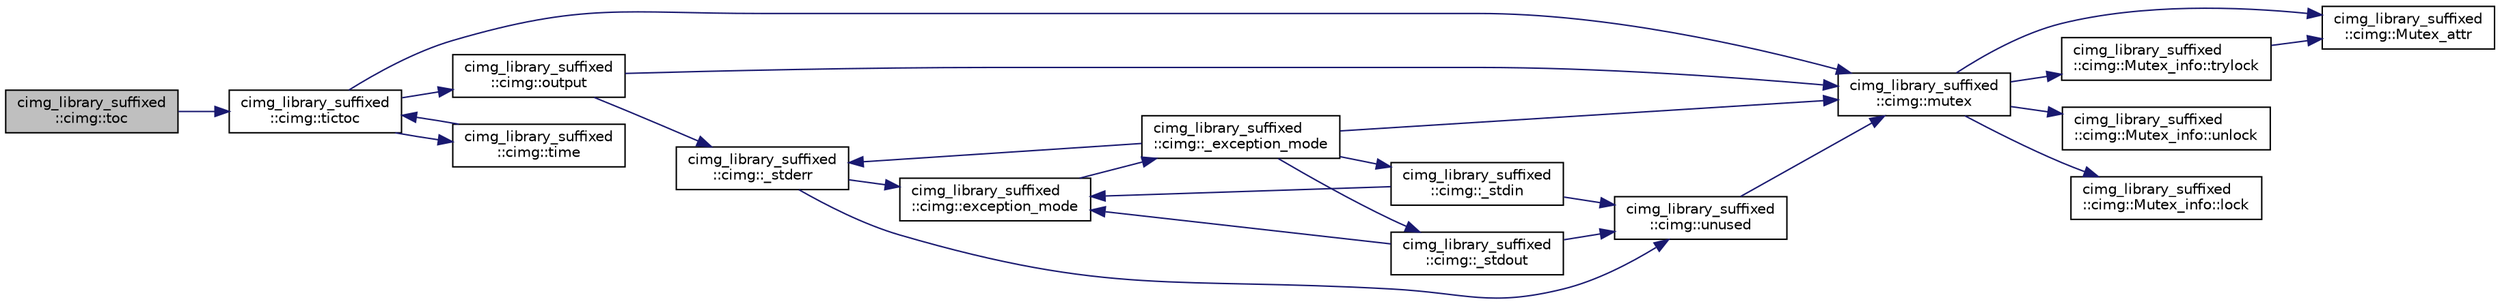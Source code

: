 digraph "cimg_library_suffixed::cimg::toc"
{
  edge [fontname="Helvetica",fontsize="10",labelfontname="Helvetica",labelfontsize="10"];
  node [fontname="Helvetica",fontsize="10",shape=record];
  rankdir="LR";
  Node4397 [label="cimg_library_suffixed\l::cimg::toc",height=0.2,width=0.4,color="black", fillcolor="grey75", style="filled", fontcolor="black"];
  Node4397 -> Node4398 [color="midnightblue",fontsize="10",style="solid",fontname="Helvetica"];
  Node4398 [label="cimg_library_suffixed\l::cimg::tictoc",height=0.2,width=0.4,color="black", fillcolor="white", style="filled",URL="$namespacecimg__library__suffixed_1_1cimg.html#ab47e3a7718b582df77725470f3824eb4"];
  Node4398 -> Node4399 [color="midnightblue",fontsize="10",style="solid",fontname="Helvetica"];
  Node4399 [label="cimg_library_suffixed\l::cimg::mutex",height=0.2,width=0.4,color="black", fillcolor="white", style="filled",URL="$namespacecimg__library__suffixed_1_1cimg.html#a9e739e4b4ac058abfba069466617b914"];
  Node4399 -> Node4400 [color="midnightblue",fontsize="10",style="solid",fontname="Helvetica"];
  Node4400 [label="cimg_library_suffixed\l::cimg::Mutex_attr",height=0.2,width=0.4,color="black", fillcolor="white", style="filled",URL="$namespacecimg__library__suffixed_1_1cimg.html#aa0e1bc96ae6e235dc5b67b8b0a466166"];
  Node4399 -> Node4401 [color="midnightblue",fontsize="10",style="solid",fontname="Helvetica"];
  Node4401 [label="cimg_library_suffixed\l::cimg::Mutex_info::unlock",height=0.2,width=0.4,color="black", fillcolor="white", style="filled",URL="$structcimg__library__suffixed_1_1cimg_1_1_mutex__info.html#afac3fa5f107ad4795fb867050f616555"];
  Node4399 -> Node4402 [color="midnightblue",fontsize="10",style="solid",fontname="Helvetica"];
  Node4402 [label="cimg_library_suffixed\l::cimg::Mutex_info::lock",height=0.2,width=0.4,color="black", fillcolor="white", style="filled",URL="$structcimg__library__suffixed_1_1cimg_1_1_mutex__info.html#a6cc8e26847a1aa649febed03d70182e7"];
  Node4399 -> Node4403 [color="midnightblue",fontsize="10",style="solid",fontname="Helvetica"];
  Node4403 [label="cimg_library_suffixed\l::cimg::Mutex_info::trylock",height=0.2,width=0.4,color="black", fillcolor="white", style="filled",URL="$structcimg__library__suffixed_1_1cimg_1_1_mutex__info.html#a9bf4ed1e1dfe6f28fa6250cd04f3c900"];
  Node4403 -> Node4400 [color="midnightblue",fontsize="10",style="solid",fontname="Helvetica"];
  Node4398 -> Node4404 [color="midnightblue",fontsize="10",style="solid",fontname="Helvetica"];
  Node4404 [label="cimg_library_suffixed\l::cimg::time",height=0.2,width=0.4,color="black", fillcolor="white", style="filled",URL="$namespacecimg__library__suffixed_1_1cimg.html#a71a3c7b37befc7a4313dfcdd80271bce",tooltip="Return the value of a system timer, with a millisecond precision. "];
  Node4404 -> Node4398 [color="midnightblue",fontsize="10",style="solid",fontname="Helvetica"];
  Node4398 -> Node4405 [color="midnightblue",fontsize="10",style="solid",fontname="Helvetica"];
  Node4405 [label="cimg_library_suffixed\l::cimg::output",height=0.2,width=0.4,color="black", fillcolor="white", style="filled",URL="$namespacecimg__library__suffixed_1_1cimg.html#ada686776cc71803df391eea79cd1b3e5",tooltip="Get/set default output stream for the  library messages. "];
  Node4405 -> Node4399 [color="midnightblue",fontsize="10",style="solid",fontname="Helvetica"];
  Node4405 -> Node4406 [color="midnightblue",fontsize="10",style="solid",fontname="Helvetica"];
  Node4406 [label="cimg_library_suffixed\l::cimg::_stderr",height=0.2,width=0.4,color="black", fillcolor="white", style="filled",URL="$namespacecimg__library__suffixed_1_1cimg.html#aab8db7528c32a8fd3a3dc471e662782e"];
  Node4406 -> Node4407 [color="midnightblue",fontsize="10",style="solid",fontname="Helvetica"];
  Node4407 [label="cimg_library_suffixed\l::cimg::unused",height=0.2,width=0.4,color="black", fillcolor="white", style="filled",URL="$namespacecimg__library__suffixed_1_1cimg.html#a79aef0cbcf66ceb71c2b74cb66b4deb2",tooltip="Avoid warning messages due to unused parameters. Do nothing actually. "];
  Node4407 -> Node4399 [color="midnightblue",fontsize="10",style="solid",fontname="Helvetica"];
  Node4406 -> Node4408 [color="midnightblue",fontsize="10",style="solid",fontname="Helvetica"];
  Node4408 [label="cimg_library_suffixed\l::cimg::exception_mode",height=0.2,width=0.4,color="black", fillcolor="white", style="filled",URL="$namespacecimg__library__suffixed_1_1cimg.html#aeafab144366eddd11360f32f468fa4af",tooltip="Set current  exception mode. "];
  Node4408 -> Node4409 [color="midnightblue",fontsize="10",style="solid",fontname="Helvetica"];
  Node4409 [label="cimg_library_suffixed\l::cimg::_exception_mode",height=0.2,width=0.4,color="black", fillcolor="white", style="filled",URL="$namespacecimg__library__suffixed_1_1cimg.html#a6c578f866de2be9be7e385d693c758c8"];
  Node4409 -> Node4399 [color="midnightblue",fontsize="10",style="solid",fontname="Helvetica"];
  Node4409 -> Node4410 [color="midnightblue",fontsize="10",style="solid",fontname="Helvetica"];
  Node4410 [label="cimg_library_suffixed\l::cimg::_stdin",height=0.2,width=0.4,color="black", fillcolor="white", style="filled",URL="$namespacecimg__library__suffixed_1_1cimg.html#a01a3b743897290604513ea6d847c9886"];
  Node4410 -> Node4407 [color="midnightblue",fontsize="10",style="solid",fontname="Helvetica"];
  Node4410 -> Node4408 [color="midnightblue",fontsize="10",style="solid",fontname="Helvetica"];
  Node4409 -> Node4411 [color="midnightblue",fontsize="10",style="solid",fontname="Helvetica"];
  Node4411 [label="cimg_library_suffixed\l::cimg::_stdout",height=0.2,width=0.4,color="black", fillcolor="white", style="filled",URL="$namespacecimg__library__suffixed_1_1cimg.html#a493220746e5df3466568bd7862825008"];
  Node4411 -> Node4407 [color="midnightblue",fontsize="10",style="solid",fontname="Helvetica"];
  Node4411 -> Node4408 [color="midnightblue",fontsize="10",style="solid",fontname="Helvetica"];
  Node4409 -> Node4406 [color="midnightblue",fontsize="10",style="solid",fontname="Helvetica"];
}
